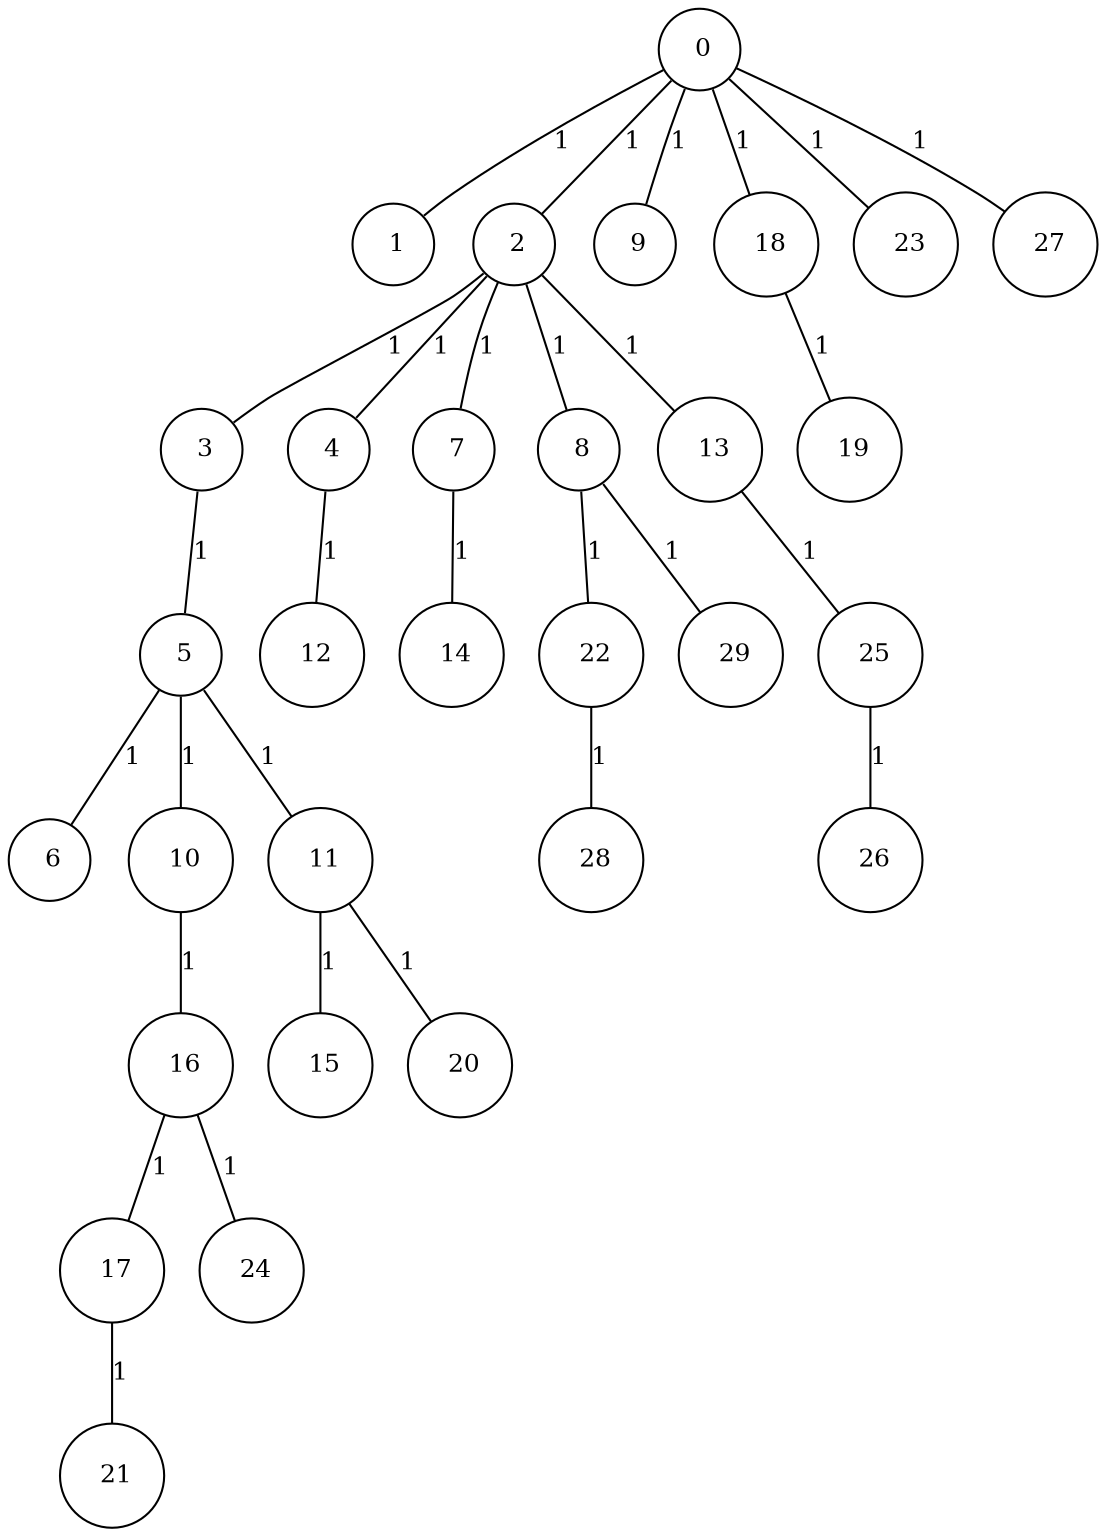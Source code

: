 graph G {
size="8.5,11;"
ratio = "expand;"
fixedsize="true;"
overlap="scale;"
node[shape=circle,width=.12,hight=.12,fontsize=12]
edge[fontsize=12]

0[label=" 0" color=black, pos="0.53856789,0.2801875!"];
1[label=" 1" color=black, pos="1.7348308,2.1254332!"];
2[label=" 2" color=black, pos="0.69978376,2.5788254!"];
3[label=" 3" color=black, pos="1.2577784,0.23607148!"];
4[label=" 4" color=black, pos="1.8960258,1.569198!"];
5[label=" 5" color=black, pos="1.645693,0.74794213!"];
6[label=" 6" color=black, pos="1.5162029,1.3587274!"];
7[label=" 7" color=black, pos="2.3140543,2.6757505!"];
8[label=" 8" color=black, pos="0.47334468,1.5403887!"];
9[label=" 9" color=black, pos="2.236531,2.3667828!"];
10[label=" 10" color=black, pos="0.17022111,2.3917915!"];
11[label=" 11" color=black, pos="1.4219746,2.0899137!"];
12[label=" 12" color=black, pos="0.29762195,1.7140912!"];
13[label=" 13" color=black, pos="2.0364889,1.248395!"];
14[label=" 14" color=black, pos="2.6628804,0.10162977!"];
15[label=" 15" color=black, pos="0.90497099,1.8295569!"];
16[label=" 16" color=black, pos="1.7333182,1.5864911!"];
17[label=" 17" color=black, pos="0.035767449,2.906164!"];
18[label=" 18" color=black, pos="1.8988822,1.6339881!"];
19[label=" 19" color=black, pos="2.9258186,0.63885713!"];
20[label=" 20" color=black, pos="1.3830134,2.1667554!"];
21[label=" 21" color=black, pos="1.8149818,0.972194!"];
22[label=" 22" color=black, pos="2.0222729,0.45479684!"];
23[label=" 23" color=black, pos="0.85120398,2.3055595!"];
24[label=" 24" color=black, pos="2.6542994,0.55437137!"];
25[label=" 25" color=black, pos="0.8453246,2.8960554!"];
26[label=" 26" color=black, pos="1.7584909,2.0650635!"];
27[label=" 27" color=black, pos="1.2539452,1.90775!"];
28[label=" 28" color=black, pos="0.056869031,2.0564608!"];
29[label=" 29" color=black, pos="1.4896559,1.3497129!"];
0--1[label="1"]
0--2[label="1"]
0--9[label="1"]
0--18[label="1"]
0--23[label="1"]
0--27[label="1"]
2--3[label="1"]
2--4[label="1"]
2--7[label="1"]
2--8[label="1"]
2--13[label="1"]
3--5[label="1"]
4--12[label="1"]
5--6[label="1"]
5--10[label="1"]
5--11[label="1"]
7--14[label="1"]
8--22[label="1"]
8--29[label="1"]
10--16[label="1"]
11--15[label="1"]
11--20[label="1"]
13--25[label="1"]
16--17[label="1"]
16--24[label="1"]
17--21[label="1"]
18--19[label="1"]
22--28[label="1"]
25--26[label="1"]

}
